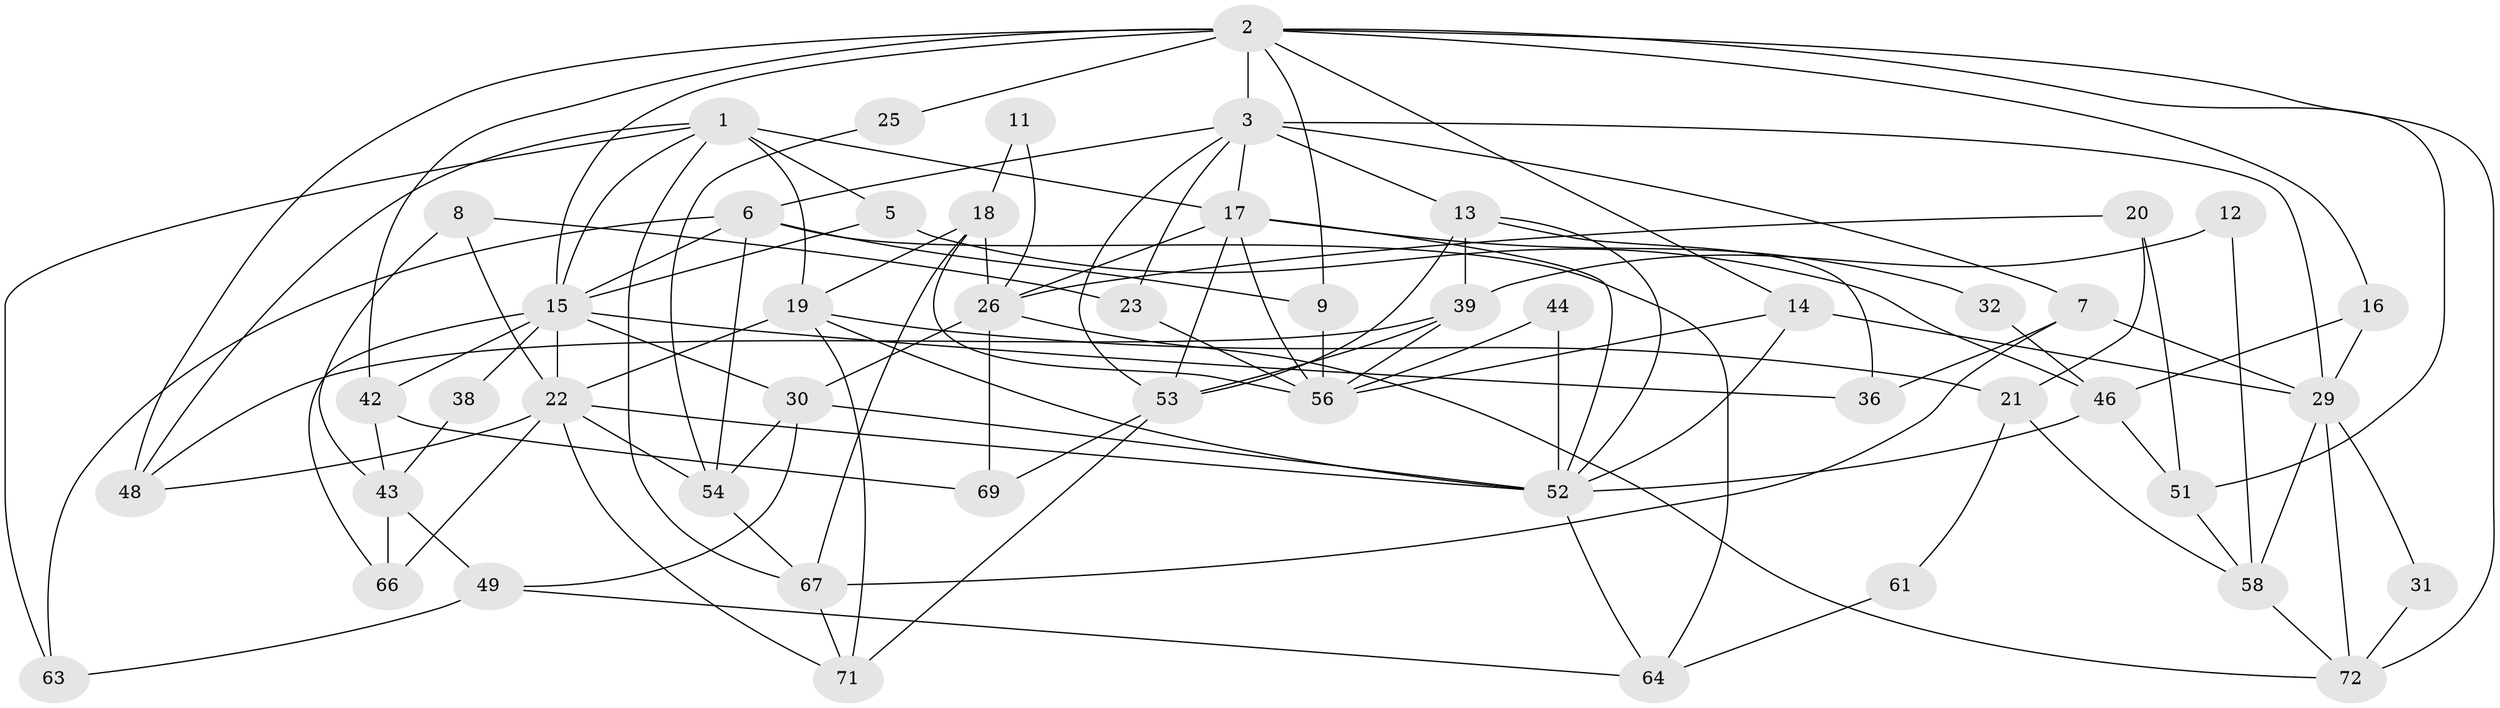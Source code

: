 // original degree distribution, {3: 0.3055555555555556, 5: 0.20833333333333334, 6: 0.08333333333333333, 4: 0.20833333333333334, 2: 0.1388888888888889, 7: 0.027777777777777776, 9: 0.013888888888888888, 8: 0.013888888888888888}
// Generated by graph-tools (version 1.1) at 2025/18/03/04/25 18:18:30]
// undirected, 50 vertices, 115 edges
graph export_dot {
graph [start="1"]
  node [color=gray90,style=filled];
  1 [super="+47+10"];
  2 [super="+70"];
  3 [super="+4"];
  5;
  6;
  7;
  8;
  9;
  11;
  12;
  13 [super="+57"];
  14;
  15 [super="+35+45"];
  16;
  17 [super="+41+59"];
  18;
  19 [super="+65"];
  20;
  21;
  22 [super="+68+60+24"];
  23;
  25;
  26 [super="+37"];
  29 [super="+34"];
  30 [super="+40"];
  31;
  32;
  36;
  38;
  39 [super="+62"];
  42;
  43;
  44;
  46;
  48 [super="+50"];
  49;
  51;
  52 [super="+55"];
  53;
  54;
  56;
  58;
  61;
  63;
  64;
  66;
  67;
  69;
  71;
  72;
  1 -- 15;
  1 -- 67;
  1 -- 17 [weight=2];
  1 -- 5;
  1 -- 63;
  1 -- 19;
  1 -- 48;
  2 -- 9;
  2 -- 48;
  2 -- 72;
  2 -- 42;
  2 -- 14;
  2 -- 15;
  2 -- 16;
  2 -- 51;
  2 -- 25;
  2 -- 3 [weight=2];
  3 -- 7;
  3 -- 23;
  3 -- 17;
  3 -- 29;
  3 -- 53;
  3 -- 6;
  3 -- 13;
  5 -- 46;
  5 -- 15;
  6 -- 9;
  6 -- 54;
  6 -- 63;
  6 -- 64;
  6 -- 15;
  7 -- 67;
  7 -- 36;
  7 -- 29;
  8 -- 43;
  8 -- 23;
  8 -- 22;
  9 -- 56;
  11 -- 18;
  11 -- 26;
  12 -- 58;
  12 -- 39;
  13 -- 52;
  13 -- 53;
  13 -- 36;
  13 -- 39;
  14 -- 29 [weight=2];
  14 -- 56;
  14 -- 52;
  15 -- 22 [weight=2];
  15 -- 66;
  15 -- 36;
  15 -- 38;
  15 -- 42;
  15 -- 30;
  16 -- 29 [weight=2];
  16 -- 46;
  17 -- 53;
  17 -- 32;
  17 -- 56;
  17 -- 26;
  17 -- 52;
  18 -- 67;
  18 -- 56;
  18 -- 19;
  18 -- 26;
  19 -- 52;
  19 -- 21;
  19 -- 22;
  19 -- 71;
  20 -- 21;
  20 -- 26;
  20 -- 51;
  21 -- 58;
  21 -- 61;
  22 -- 71;
  22 -- 48;
  22 -- 66;
  22 -- 54;
  22 -- 52;
  23 -- 56;
  25 -- 54;
  26 -- 69 [weight=2];
  26 -- 72;
  26 -- 30;
  29 -- 58;
  29 -- 72;
  29 -- 31;
  30 -- 49;
  30 -- 52;
  30 -- 54;
  31 -- 72;
  32 -- 46;
  38 -- 43;
  39 -- 53;
  39 -- 56;
  39 -- 48;
  42 -- 43;
  42 -- 69;
  43 -- 49;
  43 -- 66;
  44 -- 56;
  44 -- 52;
  46 -- 51;
  46 -- 52;
  49 -- 63;
  49 -- 64;
  51 -- 58;
  52 -- 64;
  53 -- 69;
  53 -- 71;
  54 -- 67;
  58 -- 72;
  61 -- 64;
  67 -- 71;
}
